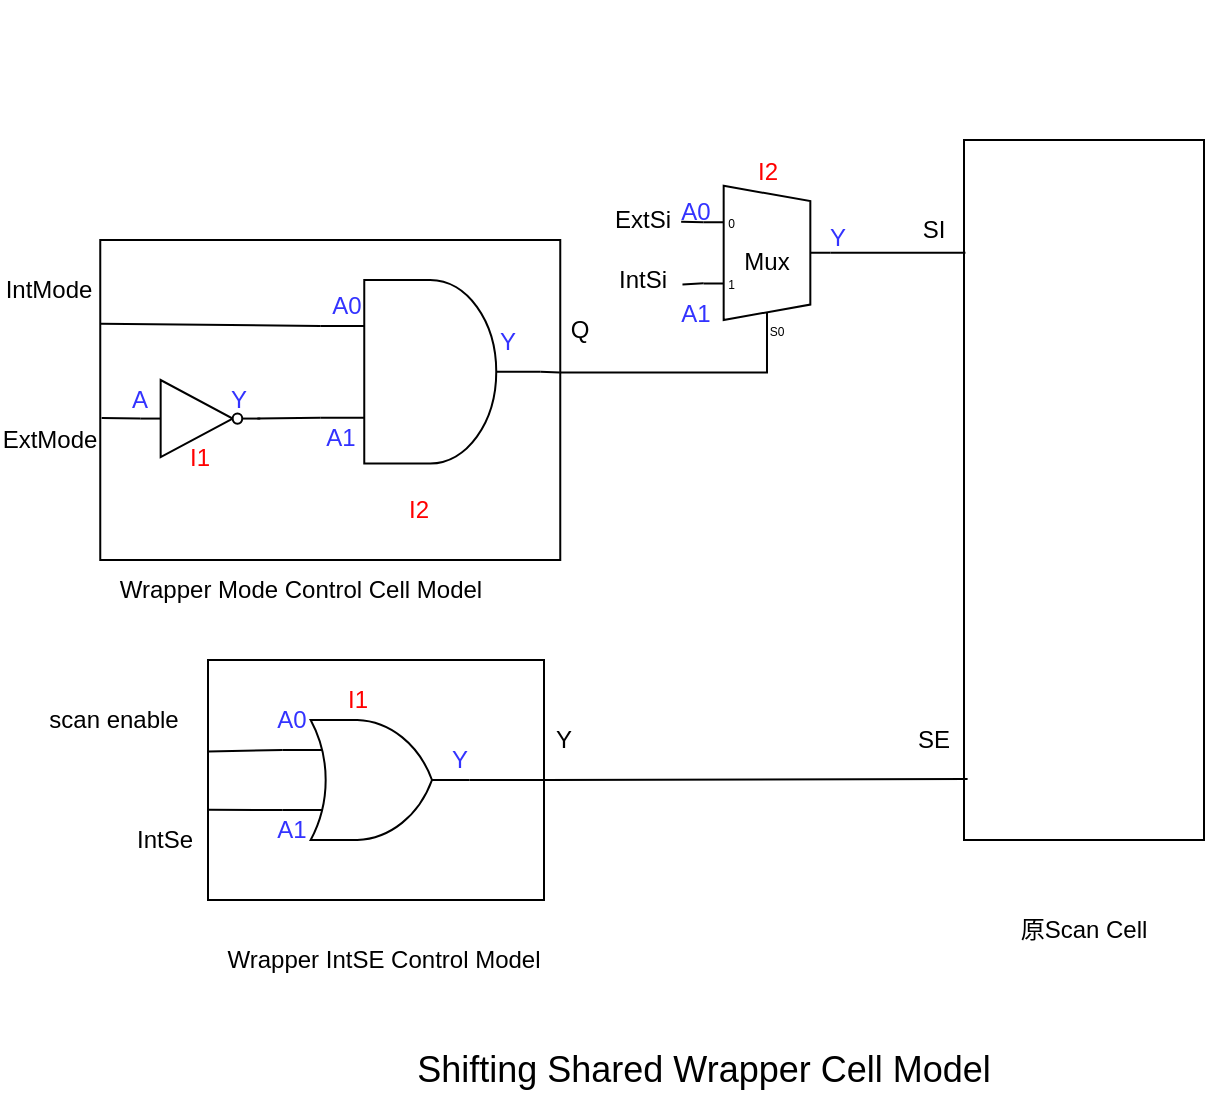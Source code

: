 <mxfile version="26.2.13">
  <diagram name="第 1 页" id="OCp1mkhaL8BktXrwJ6vE">
    <mxGraphModel dx="2032" dy="635" grid="1" gridSize="10" guides="1" tooltips="1" connect="1" arrows="1" fold="1" page="1" pageScale="1" pageWidth="850" pageHeight="1100" math="0" shadow="0">
      <root>
        <mxCell id="0" />
        <mxCell id="1" parent="0" />
        <mxCell id="ZF7ugMqVSIhXpT3id4Wy-59" value="&lt;font style=&quot;font-size: 18px;&quot;&gt;Shifting Shared Wrapper Cell Model&lt;/font&gt;" style="text;html=1;align=center;verticalAlign=middle;whiteSpace=wrap;rounded=0;" parent="1" vertex="1">
          <mxGeometry x="-80" y="850" width="380" height="30" as="geometry" />
        </mxCell>
        <mxCell id="ZF7ugMqVSIhXpT3id4Wy-82" value="" style="group" parent="1" vertex="1" connectable="0">
          <mxGeometry x="119" y="330" width="240" height="230" as="geometry" />
        </mxCell>
        <mxCell id="ZF7ugMqVSIhXpT3id4Wy-101" value="" style="group" parent="ZF7ugMqVSIhXpT3id4Wy-82" vertex="1" connectable="0">
          <mxGeometry x="-25" y="80" width="95" height="90" as="geometry" />
        </mxCell>
        <mxCell id="ZF7ugMqVSIhXpT3id4Wy-76" value="Mux" style="shadow=0;dashed=0;align=center;html=1;strokeWidth=1;shape=mxgraph.electrical.abstract.mux2;whiteSpace=wrap;direction=east;flipH=0;flipV=0;" parent="ZF7ugMqVSIhXpT3id4Wy-101" vertex="1">
          <mxGeometry x="15.833" y="12.857" width="63.333" height="77.143" as="geometry" />
        </mxCell>
        <mxCell id="ZF7ugMqVSIhXpT3id4Wy-78" value="&lt;font style=&quot;color: rgb(51, 51, 255);&quot;&gt;Y&lt;/font&gt;" style="text;html=1;align=center;verticalAlign=middle;whiteSpace=wrap;rounded=0;" parent="ZF7ugMqVSIhXpT3id4Wy-101" vertex="1">
          <mxGeometry x="71.25" y="32.143" width="23.75" height="12.857" as="geometry" />
        </mxCell>
        <mxCell id="ZF7ugMqVSIhXpT3id4Wy-79" value="&lt;font style=&quot;color: rgb(51, 51, 255);&quot;&gt;A1&lt;/font&gt;" style="text;html=1;align=center;verticalAlign=middle;whiteSpace=wrap;rounded=0;" parent="ZF7ugMqVSIhXpT3id4Wy-101" vertex="1">
          <mxGeometry y="70.714" width="23.75" height="12.857" as="geometry" />
        </mxCell>
        <mxCell id="ZF7ugMqVSIhXpT3id4Wy-80" value="&lt;font style=&quot;color: rgb(51, 51, 255);&quot;&gt;A0&lt;/font&gt;" style="text;html=1;align=center;verticalAlign=middle;whiteSpace=wrap;rounded=0;" parent="ZF7ugMqVSIhXpT3id4Wy-101" vertex="1">
          <mxGeometry y="19.286" width="23.75" height="12.857" as="geometry" />
        </mxCell>
        <mxCell id="ZF7ugMqVSIhXpT3id4Wy-81" value="&lt;font style=&quot;color: rgb(255, 0, 0);&quot;&gt;I2&lt;/font&gt;" style="text;html=1;align=center;verticalAlign=middle;whiteSpace=wrap;rounded=0;" parent="ZF7ugMqVSIhXpT3id4Wy-101" vertex="1">
          <mxGeometry x="35.625" width="23.75" height="12.857" as="geometry" />
        </mxCell>
        <mxCell id="ZF7ugMqVSIhXpT3id4Wy-120" value="SI" style="text;html=1;align=center;verticalAlign=middle;whiteSpace=wrap;rounded=0;" parent="ZF7ugMqVSIhXpT3id4Wy-82" vertex="1">
          <mxGeometry x="91" y="102.5" width="30" height="25" as="geometry" />
        </mxCell>
        <mxCell id="ZF7ugMqVSIhXpT3id4Wy-103" value="IntSi" style="text;html=1;align=center;verticalAlign=middle;whiteSpace=wrap;rounded=0;" parent="1" vertex="1">
          <mxGeometry x="60" y="460" width="39" height="20" as="geometry" />
        </mxCell>
        <mxCell id="ZF7ugMqVSIhXpT3id4Wy-104" value="ExtSi" style="text;html=1;align=center;verticalAlign=middle;whiteSpace=wrap;rounded=0;" parent="1" vertex="1">
          <mxGeometry x="60" y="430" width="39" height="20" as="geometry" />
        </mxCell>
        <mxCell id="ZF7ugMqVSIhXpT3id4Wy-116" value="" style="rounded=0;whiteSpace=wrap;html=1;" parent="1" vertex="1">
          <mxGeometry x="240" y="400" width="120" height="350" as="geometry" />
        </mxCell>
        <mxCell id="ZF7ugMqVSIhXpT3id4Wy-117" value="&lt;font style=&quot;font-size: 12px;&quot;&gt;原Scan Cell&lt;/font&gt;" style="text;html=1;align=center;verticalAlign=middle;whiteSpace=wrap;rounded=0;" parent="1" vertex="1">
          <mxGeometry x="250" y="780" width="100" height="30" as="geometry" />
        </mxCell>
        <mxCell id="ZF7ugMqVSIhXpT3id4Wy-121" value="SE" style="text;html=1;align=center;verticalAlign=middle;whiteSpace=wrap;rounded=0;" parent="1" vertex="1">
          <mxGeometry x="210" y="688.06" width="30" height="23.89" as="geometry" />
        </mxCell>
        <mxCell id="ZF7ugMqVSIhXpT3id4Wy-133" value="" style="endArrow=none;html=1;rounded=0;entryX=0;entryY=0.594;entryDx=0;entryDy=3;entryPerimeter=0;exitX=1.006;exitY=0.612;exitDx=0;exitDy=0;exitPerimeter=0;" parent="1" source="ZF7ugMqVSIhXpT3id4Wy-103" target="ZF7ugMqVSIhXpT3id4Wy-76" edge="1">
          <mxGeometry width="50" height="50" relative="1" as="geometry">
            <mxPoint x="139.34" y="470.8" as="sourcePoint" />
            <mxPoint x="300" y="560" as="targetPoint" />
          </mxGeometry>
        </mxCell>
        <mxCell id="ZF7ugMqVSIhXpT3id4Wy-134" value="" style="endArrow=none;html=1;rounded=0;entryX=0;entryY=0.198;entryDx=0;entryDy=3;entryPerimeter=0;exitX=0.989;exitY=0.541;exitDx=0;exitDy=0;exitPerimeter=0;" parent="1" source="ZF7ugMqVSIhXpT3id4Wy-104" target="ZF7ugMqVSIhXpT3id4Wy-76" edge="1">
          <mxGeometry width="50" height="50" relative="1" as="geometry">
            <mxPoint x="140" y="439.6" as="sourcePoint" />
            <mxPoint x="310" y="500" as="targetPoint" />
          </mxGeometry>
        </mxCell>
        <mxCell id="ZF7ugMqVSIhXpT3id4Wy-139" value="" style="endArrow=none;html=1;rounded=0;entryX=-0.003;entryY=0.16;entryDx=0;entryDy=0;entryPerimeter=0;" parent="1" target="ZF7ugMqVSIhXpT3id4Wy-116" edge="1">
          <mxGeometry width="50" height="50" relative="1" as="geometry">
            <mxPoint x="240" y="456" as="sourcePoint" />
            <mxPoint x="640" y="510" as="targetPoint" />
          </mxGeometry>
        </mxCell>
        <mxCell id="xG-g7r-yx12NaaFeA4UE-14" value="" style="endArrow=none;html=1;rounded=0;entryDx=10;entryDy=0;entryPerimeter=0;exitDx=0;exitDy=0;exitPerimeter=0;exitX=0.998;exitY=0.414;entryX=0.342;entryY=1;startFill=0;edgeStyle=orthogonalEdgeStyle;" edge="1" parent="1" source="xG-g7r-yx12NaaFeA4UE-15" target="ZF7ugMqVSIhXpT3id4Wy-76">
          <mxGeometry width="50" height="50" relative="1" as="geometry">
            <mxPoint x="140" y="495.2" as="sourcePoint" />
            <mxPoint x="250" y="650" as="targetPoint" />
          </mxGeometry>
        </mxCell>
        <mxCell id="xG-g7r-yx12NaaFeA4UE-35" value="&lt;font style=&quot;font-size: 12px;&quot;&gt;Wrapper Mode Control Cell Model&lt;/font&gt;" style="text;html=1;align=center;verticalAlign=middle;whiteSpace=wrap;rounded=0;" vertex="1" parent="1">
          <mxGeometry x="-229.5" y="610" width="275.25" height="30" as="geometry" />
        </mxCell>
        <mxCell id="xG-g7r-yx12NaaFeA4UE-37" value="" style="group" vertex="1" connectable="0" parent="1">
          <mxGeometry x="-241.87" y="440" width="300" height="160" as="geometry" />
        </mxCell>
        <mxCell id="xG-g7r-yx12NaaFeA4UE-15" value="" style="rounded=0;whiteSpace=wrap;html=1;" vertex="1" parent="xG-g7r-yx12NaaFeA4UE-37">
          <mxGeometry x="50" y="10" width="230" height="160" as="geometry" />
        </mxCell>
        <mxCell id="xG-g7r-yx12NaaFeA4UE-16" value="" style="group" vertex="1" connectable="0" parent="xG-g7r-yx12NaaFeA4UE-37">
          <mxGeometry x="50" y="80" width="89" height="45" as="geometry" />
        </mxCell>
        <mxCell id="xG-g7r-yx12NaaFeA4UE-17" value="&lt;font style=&quot;color: rgb(51, 51, 255);&quot;&gt;A&lt;/font&gt;" style="text;html=1;align=center;verticalAlign=middle;whiteSpace=wrap;rounded=0;" vertex="1" parent="xG-g7r-yx12NaaFeA4UE-16">
          <mxGeometry x="10" width="20" height="20" as="geometry" />
        </mxCell>
        <mxCell id="xG-g7r-yx12NaaFeA4UE-18" value="" style="verticalLabelPosition=bottom;shadow=0;dashed=0;align=center;html=1;verticalAlign=top;shape=mxgraph.electrical.logic_gates.inverter_2" vertex="1" parent="xG-g7r-yx12NaaFeA4UE-16">
          <mxGeometry x="20" width="60" height="38.571" as="geometry" />
        </mxCell>
        <mxCell id="xG-g7r-yx12NaaFeA4UE-19" value="&lt;font style=&quot;color: rgb(255, 0, 0);&quot;&gt;I1&lt;/font&gt;" style="text;html=1;align=center;verticalAlign=middle;whiteSpace=wrap;rounded=0;" vertex="1" parent="xG-g7r-yx12NaaFeA4UE-16">
          <mxGeometry x="41" y="32.143" width="18" height="12.857" as="geometry" />
        </mxCell>
        <mxCell id="xG-g7r-yx12NaaFeA4UE-20" value="&lt;font style=&quot;color: rgb(51, 51, 255);&quot;&gt;Y&lt;/font&gt;" style="text;html=1;align=center;verticalAlign=middle;whiteSpace=wrap;rounded=0;" vertex="1" parent="xG-g7r-yx12NaaFeA4UE-16">
          <mxGeometry x="59" width="21" height="20" as="geometry" />
        </mxCell>
        <mxCell id="xG-g7r-yx12NaaFeA4UE-21" value="" style="group" vertex="1" connectable="0" parent="xG-g7r-yx12NaaFeA4UE-37">
          <mxGeometry x="160" y="30" width="110" height="130" as="geometry" />
        </mxCell>
        <mxCell id="xG-g7r-yx12NaaFeA4UE-22" value="&lt;font style=&quot;color: rgb(51, 51, 255);&quot;&gt;Y&lt;/font&gt;" style="text;html=1;align=center;verticalAlign=middle;whiteSpace=wrap;rounded=0;" vertex="1" parent="xG-g7r-yx12NaaFeA4UE-21">
          <mxGeometry x="88" y="21.898" width="12.1" height="18.77" as="geometry" />
        </mxCell>
        <mxCell id="xG-g7r-yx12NaaFeA4UE-23" value="" style="group" vertex="1" connectable="0" parent="xG-g7r-yx12NaaFeA4UE-21">
          <mxGeometry width="110.0" height="130.0" as="geometry" />
        </mxCell>
        <mxCell id="xG-g7r-yx12NaaFeA4UE-24" value="&lt;font style=&quot;color: rgb(51, 51, 255);&quot;&gt;A0&lt;/font&gt;" style="text;html=1;align=center;verticalAlign=middle;whiteSpace=wrap;rounded=0;" vertex="1" parent="xG-g7r-yx12NaaFeA4UE-23">
          <mxGeometry x="5.5" width="15.4" height="25.027" as="geometry" />
        </mxCell>
        <mxCell id="xG-g7r-yx12NaaFeA4UE-25" value="" style="verticalLabelPosition=bottom;shadow=0;dashed=0;align=center;html=1;verticalAlign=top;shape=mxgraph.electrical.logic_gates.logic_gate;operation=and;" vertex="1" parent="xG-g7r-yx12NaaFeA4UE-23">
          <mxGeometry width="110.0" height="91.765" as="geometry" />
        </mxCell>
        <mxCell id="xG-g7r-yx12NaaFeA4UE-26" value="&lt;font style=&quot;color: rgb(255, 0, 0);&quot;&gt;I2&lt;/font&gt;" style="text;html=1;align=center;verticalAlign=middle;whiteSpace=wrap;rounded=0;" vertex="1" parent="xG-g7r-yx12NaaFeA4UE-23">
          <mxGeometry x="33" y="99.412" width="33" height="30.588" as="geometry" />
        </mxCell>
        <mxCell id="xG-g7r-yx12NaaFeA4UE-27" value="&lt;font style=&quot;color: rgb(51, 51, 255);&quot;&gt;A1&lt;/font&gt;" style="text;html=1;align=center;verticalAlign=middle;whiteSpace=wrap;rounded=0;" vertex="1" parent="xG-g7r-yx12NaaFeA4UE-23">
          <mxGeometry y="66.734" width="20.9" height="25.027" as="geometry" />
        </mxCell>
        <mxCell id="xG-g7r-yx12NaaFeA4UE-28" value="" style="endArrow=none;html=1;rounded=0;exitX=0.976;exitY=0.5;exitDx=0;exitDy=0;exitPerimeter=0;entryX=0;entryY=0.75;entryDx=0;entryDy=0;entryPerimeter=0;" edge="1" parent="xG-g7r-yx12NaaFeA4UE-37" source="xG-g7r-yx12NaaFeA4UE-18" target="xG-g7r-yx12NaaFeA4UE-25">
          <mxGeometry width="50" height="50" relative="1" as="geometry">
            <mxPoint x="200" y="130" as="sourcePoint" />
            <mxPoint x="250" y="80" as="targetPoint" />
          </mxGeometry>
        </mxCell>
        <mxCell id="xG-g7r-yx12NaaFeA4UE-29" value="IntMode" style="text;html=1;align=center;verticalAlign=middle;whiteSpace=wrap;rounded=0;" vertex="1" parent="xG-g7r-yx12NaaFeA4UE-37">
          <mxGeometry y="20" width="49" height="30" as="geometry" />
        </mxCell>
        <mxCell id="xG-g7r-yx12NaaFeA4UE-30" value="ExtMode" style="text;html=1;align=center;verticalAlign=middle;whiteSpace=wrap;rounded=0;" vertex="1" parent="xG-g7r-yx12NaaFeA4UE-37">
          <mxGeometry y="95" width="50" height="30" as="geometry" />
        </mxCell>
        <mxCell id="xG-g7r-yx12NaaFeA4UE-31" value="Q" style="text;html=1;align=center;verticalAlign=middle;whiteSpace=wrap;rounded=0;" vertex="1" parent="xG-g7r-yx12NaaFeA4UE-37">
          <mxGeometry x="280" y="40" width="20" height="30" as="geometry" />
        </mxCell>
        <mxCell id="xG-g7r-yx12NaaFeA4UE-32" value="" style="endArrow=none;html=1;rounded=0;entryX=0;entryY=0.25;entryDx=0;entryDy=0;entryPerimeter=0;exitX=0.001;exitY=0.262;exitDx=0;exitDy=0;exitPerimeter=0;" edge="1" parent="xG-g7r-yx12NaaFeA4UE-37" source="xG-g7r-yx12NaaFeA4UE-15" target="xG-g7r-yx12NaaFeA4UE-25">
          <mxGeometry width="50" height="50" relative="1" as="geometry">
            <mxPoint y="110" as="sourcePoint" />
            <mxPoint x="50" y="60" as="targetPoint" />
          </mxGeometry>
        </mxCell>
        <mxCell id="xG-g7r-yx12NaaFeA4UE-33" value="" style="endArrow=none;html=1;rounded=0;entryX=0;entryY=0.5;entryDx=0;entryDy=0;entryPerimeter=0;exitX=0.003;exitY=0.556;exitDx=0;exitDy=0;exitPerimeter=0;" edge="1" parent="xG-g7r-yx12NaaFeA4UE-37" source="xG-g7r-yx12NaaFeA4UE-15" target="xG-g7r-yx12NaaFeA4UE-18">
          <mxGeometry width="50" height="50" relative="1" as="geometry">
            <mxPoint y="110" as="sourcePoint" />
            <mxPoint x="50" y="60" as="targetPoint" />
          </mxGeometry>
        </mxCell>
        <mxCell id="xG-g7r-yx12NaaFeA4UE-34" value="" style="endArrow=none;html=1;rounded=0;exitX=1;exitY=0.5;exitDx=0;exitDy=0;exitPerimeter=0;entryX=0.999;entryY=0.414;entryDx=0;entryDy=0;entryPerimeter=0;" edge="1" parent="xG-g7r-yx12NaaFeA4UE-37" source="xG-g7r-yx12NaaFeA4UE-25" target="xG-g7r-yx12NaaFeA4UE-15">
          <mxGeometry width="50" height="50" relative="1" as="geometry">
            <mxPoint x="250" y="120" as="sourcePoint" />
            <mxPoint x="300" y="70" as="targetPoint" />
          </mxGeometry>
        </mxCell>
        <mxCell id="xG-g7r-yx12NaaFeA4UE-39" value="" style="group" vertex="1" connectable="0" parent="1">
          <mxGeometry x="-110" y="670" width="140" height="110" as="geometry" />
        </mxCell>
        <mxCell id="xG-g7r-yx12NaaFeA4UE-40" value="" style="rounded=0;whiteSpace=wrap;html=1;" vertex="1" parent="xG-g7r-yx12NaaFeA4UE-39">
          <mxGeometry x="-28" y="-10" width="168" height="120" as="geometry" />
        </mxCell>
        <mxCell id="xG-g7r-yx12NaaFeA4UE-41" value="&lt;font style=&quot;color: rgb(51, 51, 255);&quot;&gt;A0&lt;/font&gt;" style="text;html=1;align=center;verticalAlign=middle;whiteSpace=wrap;rounded=0;container=0;" vertex="1" parent="xG-g7r-yx12NaaFeA4UE-39">
          <mxGeometry y="10" width="28" height="20" as="geometry" />
        </mxCell>
        <mxCell id="xG-g7r-yx12NaaFeA4UE-42" value="" style="verticalLabelPosition=bottom;shadow=0;dashed=0;align=center;html=1;verticalAlign=top;shape=mxgraph.electrical.logic_gates.logic_gate;operation=or;container=0;" vertex="1" parent="xG-g7r-yx12NaaFeA4UE-39">
          <mxGeometry x="9.333" y="20" width="93.333" height="60" as="geometry" />
        </mxCell>
        <mxCell id="xG-g7r-yx12NaaFeA4UE-43" value="&lt;font style=&quot;color: rgb(255, 0, 0);&quot;&gt;I1&lt;/font&gt;" style="text;html=1;align=center;verticalAlign=middle;whiteSpace=wrap;rounded=0;container=0;" vertex="1" parent="xG-g7r-yx12NaaFeA4UE-39">
          <mxGeometry x="32.667" width="28" height="20" as="geometry" />
        </mxCell>
        <mxCell id="xG-g7r-yx12NaaFeA4UE-44" value="&lt;font style=&quot;color: rgb(51, 51, 255);&quot;&gt;A1&lt;/font&gt;" style="text;html=1;align=center;verticalAlign=middle;whiteSpace=wrap;rounded=0;container=0;" vertex="1" parent="xG-g7r-yx12NaaFeA4UE-39">
          <mxGeometry y="65" width="28" height="20" as="geometry" />
        </mxCell>
        <mxCell id="xG-g7r-yx12NaaFeA4UE-45" value="&lt;font style=&quot;color: rgb(51, 51, 255);&quot;&gt;Y&lt;/font&gt;" style="text;html=1;align=center;verticalAlign=middle;whiteSpace=wrap;rounded=0;container=0;" vertex="1" parent="xG-g7r-yx12NaaFeA4UE-39">
          <mxGeometry x="84" y="30" width="28" height="20" as="geometry" />
        </mxCell>
        <mxCell id="xG-g7r-yx12NaaFeA4UE-46" value="" style="endArrow=none;html=1;rounded=0;entryX=0;entryY=0.25;entryDx=0;entryDy=0;entryPerimeter=0;exitX=0.001;exitY=0.381;exitDx=0;exitDy=0;exitPerimeter=0;" edge="1" parent="xG-g7r-yx12NaaFeA4UE-39" source="xG-g7r-yx12NaaFeA4UE-40" target="xG-g7r-yx12NaaFeA4UE-42">
          <mxGeometry width="50" height="50" relative="1" as="geometry">
            <mxPoint y="105" as="sourcePoint" />
            <mxPoint x="46.667" y="55" as="targetPoint" />
          </mxGeometry>
        </mxCell>
        <mxCell id="xG-g7r-yx12NaaFeA4UE-47" value="" style="endArrow=none;html=1;rounded=0;entryX=0;entryY=0.75;entryDx=0;entryDy=0;entryPerimeter=0;exitX=0.002;exitY=0.624;exitDx=0;exitDy=0;exitPerimeter=0;" edge="1" parent="xG-g7r-yx12NaaFeA4UE-39" source="xG-g7r-yx12NaaFeA4UE-40" target="xG-g7r-yx12NaaFeA4UE-42">
          <mxGeometry width="50" height="50" relative="1" as="geometry">
            <mxPoint y="105" as="sourcePoint" />
            <mxPoint x="46.667" y="55" as="targetPoint" />
          </mxGeometry>
        </mxCell>
        <mxCell id="xG-g7r-yx12NaaFeA4UE-48" value="" style="endArrow=none;html=1;rounded=0;entryX=1;entryY=0.5;entryDx=0;entryDy=0;entryPerimeter=0;exitX=1;exitY=0.5;exitDx=0;exitDy=0;" edge="1" parent="xG-g7r-yx12NaaFeA4UE-39" source="xG-g7r-yx12NaaFeA4UE-40" target="xG-g7r-yx12NaaFeA4UE-42">
          <mxGeometry width="50" height="50" relative="1" as="geometry">
            <mxPoint x="50" y="105" as="sourcePoint" />
            <mxPoint x="100" y="55" as="targetPoint" />
          </mxGeometry>
        </mxCell>
        <mxCell id="xG-g7r-yx12NaaFeA4UE-49" value="IntSe" style="text;html=1;align=center;verticalAlign=middle;whiteSpace=wrap;rounded=0;" vertex="1" parent="1">
          <mxGeometry x="-179.5" y="735" width="39" height="30" as="geometry" />
        </mxCell>
        <mxCell id="xG-g7r-yx12NaaFeA4UE-50" value="scan enable" style="text;html=1;align=center;verticalAlign=middle;whiteSpace=wrap;rounded=0;" vertex="1" parent="1">
          <mxGeometry x="-220" y="675" width="70" height="30" as="geometry" />
        </mxCell>
        <mxCell id="xG-g7r-yx12NaaFeA4UE-51" value="Y" style="text;html=1;align=center;verticalAlign=middle;whiteSpace=wrap;rounded=0;" vertex="1" parent="1">
          <mxGeometry x="30" y="685" width="20" height="30" as="geometry" />
        </mxCell>
        <mxCell id="xG-g7r-yx12NaaFeA4UE-52" value="&lt;font style=&quot;font-size: 12px;&quot;&gt;Wrapper IntSE Control Model&lt;/font&gt;" style="text;html=1;align=center;verticalAlign=middle;whiteSpace=wrap;rounded=0;" vertex="1" parent="1">
          <mxGeometry x="-130" y="795" width="160" height="30" as="geometry" />
        </mxCell>
        <mxCell id="xG-g7r-yx12NaaFeA4UE-53" style="edgeStyle=none;rounded=0;orthogonalLoop=1;jettySize=auto;html=1;exitX=1;exitY=0.5;exitDx=0;exitDy=-5;exitPerimeter=0;entryX=0.006;entryY=0.161;entryDx=0;entryDy=0;entryPerimeter=0;strokeColor=default;endArrow=none;startFill=0;" edge="1" parent="1" source="ZF7ugMqVSIhXpT3id4Wy-76" target="ZF7ugMqVSIhXpT3id4Wy-116">
          <mxGeometry relative="1" as="geometry" />
        </mxCell>
        <mxCell id="xG-g7r-yx12NaaFeA4UE-55" style="edgeStyle=none;rounded=0;orthogonalLoop=1;jettySize=auto;html=1;exitX=1;exitY=0.5;exitDx=0;exitDy=0;entryX=0.015;entryY=0.913;entryDx=0;entryDy=0;entryPerimeter=0;endArrow=none;startFill=0;" edge="1" parent="1" source="xG-g7r-yx12NaaFeA4UE-40" target="ZF7ugMqVSIhXpT3id4Wy-116">
          <mxGeometry relative="1" as="geometry" />
        </mxCell>
      </root>
    </mxGraphModel>
  </diagram>
</mxfile>
